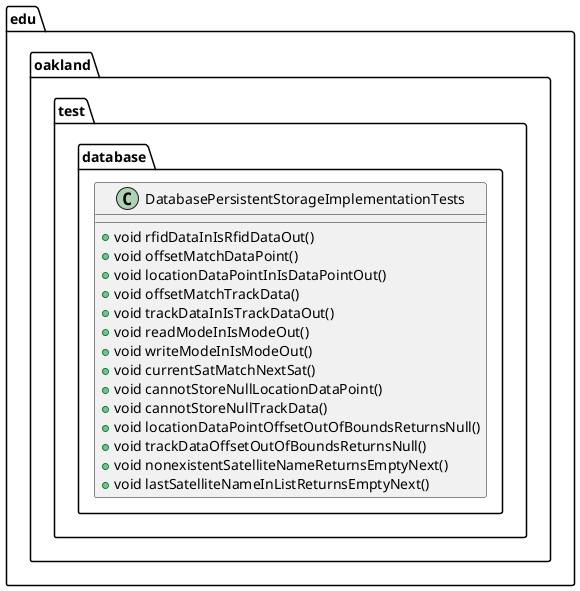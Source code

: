 @startuml DatabasePersistentStorageImplementationTests

package edu.oakland.test.database {
    class DatabasePersistentStorageImplementationTests {
        + void rfidDataInIsRfidDataOut()
        + void offsetMatchDataPoint()
        + void locationDataPointInIsDataPointOut()
        + void offsetMatchTrackData()
        + void trackDataInIsTrackDataOut()
        + void readModeInIsModeOut()
        + void writeModeInIsModeOut()
        + void currentSatMatchNextSat()
        + void cannotStoreNullLocationDataPoint()
        + void cannotStoreNullTrackData()
        + void locationDataPointOffsetOutOfBoundsReturnsNull()
        + void trackDataOffsetOutOfBoundsReturnsNull()
        + void nonexistentSatelliteNameReturnsEmptyNext()
        + void lastSatelliteNameInListReturnsEmptyNext()
    }
}

@enduml
